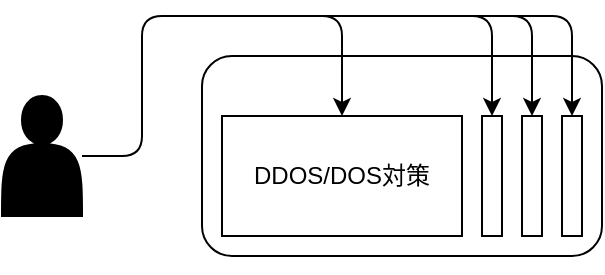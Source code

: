 <mxfile>
    <diagram id="mrMzWolGdNlnTmj3GiZR" name="ページ1">
        <mxGraphModel dx="815" dy="560" grid="1" gridSize="10" guides="1" tooltips="1" connect="1" arrows="1" fold="1" page="1" pageScale="1" pageWidth="827" pageHeight="1169" background="#ffffff" math="0" shadow="0">
            <root>
                <mxCell id="0"/>
                <mxCell id="1" parent="0"/>
                <mxCell id="19" style="edgeStyle=orthogonalEdgeStyle;rounded=1;sketch=0;jumpStyle=none;orthogonalLoop=1;jettySize=auto;html=1;endSize=6;strokeColor=#000000;strokeWidth=1;fontColor=#000000;" edge="1" parent="1" source="3" target="10">
                    <mxGeometry relative="1" as="geometry">
                        <mxPoint x="200" y="170" as="targetPoint"/>
                        <Array as="points">
                            <mxPoint x="80" y="240"/>
                            <mxPoint x="80" y="170"/>
                            <mxPoint x="180" y="170"/>
                        </Array>
                    </mxGeometry>
                </mxCell>
                <mxCell id="3" value="" style="shape=actor;whiteSpace=wrap;html=1;rounded=0;strokeColor=#000000;fillColor=#000000;" vertex="1" parent="1">
                    <mxGeometry x="10" y="210" width="40" height="60" as="geometry"/>
                </mxCell>
                <mxCell id="9" value="" style="rounded=1;whiteSpace=wrap;html=1;strokeColor=#000000;fontColor=#000000;fillColor=none;" vertex="1" parent="1">
                    <mxGeometry x="110" y="190" width="200" height="100" as="geometry"/>
                </mxCell>
                <mxCell id="10" value="DDOS/DOS対策" style="rounded=0;whiteSpace=wrap;html=1;strokeColor=#000000;fontColor=#000000;fillColor=#FFFFFF;" vertex="1" parent="1">
                    <mxGeometry x="120" y="220" width="120" height="60" as="geometry"/>
                </mxCell>
                <mxCell id="13" value="" style="rounded=0;whiteSpace=wrap;html=1;strokeColor=#000000;fontColor=#000000;fillColor=#FFFFFF;" vertex="1" parent="1">
                    <mxGeometry x="250" y="220" width="10" height="60" as="geometry"/>
                </mxCell>
                <mxCell id="14" value="" style="rounded=0;whiteSpace=wrap;html=1;strokeColor=#000000;fontColor=#000000;fillColor=#FFFFFF;" vertex="1" parent="1">
                    <mxGeometry x="270" y="220" width="10" height="60" as="geometry"/>
                </mxCell>
                <mxCell id="15" value="" style="rounded=0;whiteSpace=wrap;html=1;strokeColor=#000000;fontColor=#000000;fillColor=#FFFFFF;" vertex="1" parent="1">
                    <mxGeometry x="290" y="220" width="10" height="60" as="geometry"/>
                </mxCell>
                <mxCell id="17" style="edgeStyle=orthogonalEdgeStyle;curved=1;rounded=0;sketch=0;jumpStyle=none;orthogonalLoop=1;jettySize=auto;html=1;exitX=0.5;exitY=1;exitDx=0;exitDy=0;endSize=6;strokeColor=#000000;strokeWidth=1;fontColor=#000000;" edge="1" parent="1" source="9" target="9">
                    <mxGeometry relative="1" as="geometry"/>
                </mxCell>
                <mxCell id="22" value="" style="edgeStyle=segmentEdgeStyle;endArrow=classic;html=1;strokeColor=#000000;strokeWidth=1;fontColor=#000000;entryX=0.5;entryY=0;entryDx=0;entryDy=0;" edge="1" parent="1" target="13">
                    <mxGeometry width="50" height="50" relative="1" as="geometry">
                        <mxPoint x="170" y="170" as="sourcePoint"/>
                        <mxPoint x="220" y="120" as="targetPoint"/>
                    </mxGeometry>
                </mxCell>
                <mxCell id="24" value="" style="edgeStyle=segmentEdgeStyle;endArrow=classic;html=1;strokeColor=#000000;strokeWidth=1;fontColor=#000000;entryX=0.5;entryY=0;entryDx=0;entryDy=0;" edge="1" parent="1" target="14">
                    <mxGeometry width="50" height="50" relative="1" as="geometry">
                        <mxPoint x="240" y="170" as="sourcePoint"/>
                        <mxPoint x="290" y="120" as="targetPoint"/>
                    </mxGeometry>
                </mxCell>
                <mxCell id="25" value="" style="edgeStyle=segmentEdgeStyle;endArrow=classic;html=1;strokeColor=#000000;strokeWidth=1;fontColor=#000000;entryX=0.5;entryY=0;entryDx=0;entryDy=0;" edge="1" parent="1" target="15">
                    <mxGeometry width="50" height="50" relative="1" as="geometry">
                        <mxPoint x="260" y="170" as="sourcePoint"/>
                        <mxPoint x="310" y="120" as="targetPoint"/>
                    </mxGeometry>
                </mxCell>
            </root>
        </mxGraphModel>
    </diagram>
</mxfile>